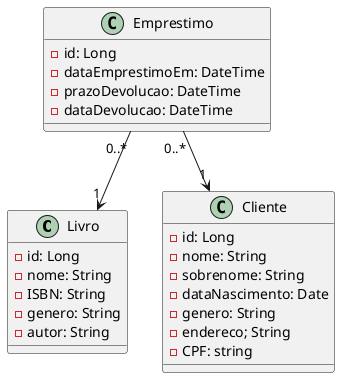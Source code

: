 @startuml

    class Livro{
        - id: Long
        - nome: String
        - ISBN: String
        - genero: String
        - autor: String
    }

    class Emprestimo{
        - id: Long
        - dataEmprestimoEm: DateTime
        - prazoDevolucao: DateTime
        - dataDevolucao: DateTime
    }

    class Cliente{
        - id: Long
        - nome: String
        - sobrenome: String
        - dataNascimento: Date
        - genero: String
        - endereco; String
        - CPF: string
    }

    Emprestimo "0..*"--> "1" Livro
    Emprestimo "0..*" --> "1" Cliente
@enduml
